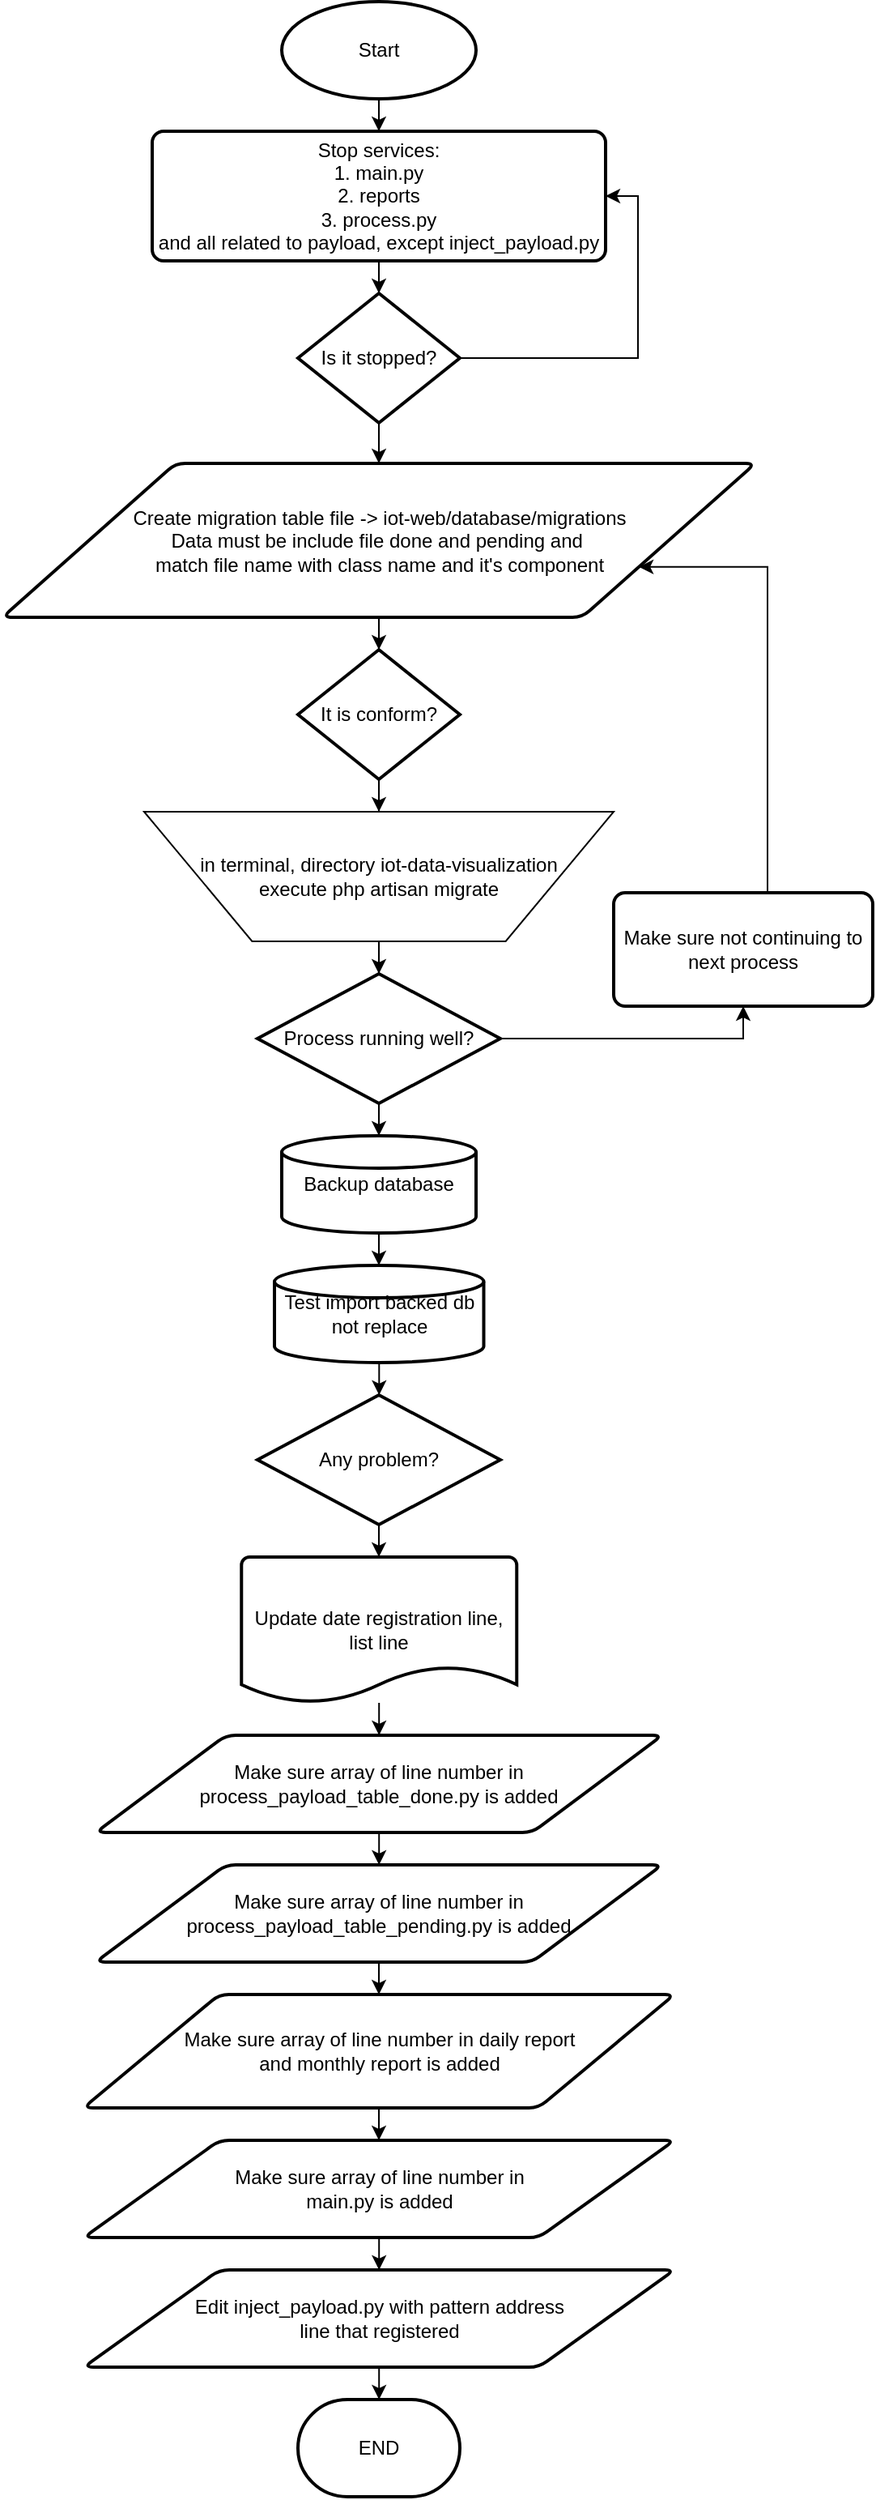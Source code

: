 <mxfile version="21.5.0" type="github">
  <diagram name="Page-1" id="hiKW9OneHqPQTSh_ymxS">
    <mxGraphModel dx="797" dy="397" grid="1" gridSize="10" guides="1" tooltips="1" connect="1" arrows="1" fold="1" page="1" pageScale="1" pageWidth="1100" pageHeight="850" math="0" shadow="0">
      <root>
        <mxCell id="0" />
        <mxCell id="1" parent="0" />
        <mxCell id="YPII3gAo9mIys5MfFpnn-56" value="" style="edgeStyle=orthogonalEdgeStyle;rounded=0;orthogonalLoop=1;jettySize=auto;html=1;" edge="1" parent="1" source="YPII3gAo9mIys5MfFpnn-2" target="YPII3gAo9mIys5MfFpnn-3">
          <mxGeometry relative="1" as="geometry" />
        </mxCell>
        <mxCell id="YPII3gAo9mIys5MfFpnn-2" value="Stop services:&lt;br&gt;1. main.py&lt;br&gt;2. reports&lt;br&gt;3. process.py&lt;br&gt;and all related to payload, except inject_payload.py" style="rounded=1;whiteSpace=wrap;html=1;absoluteArcSize=1;arcSize=14;strokeWidth=2;" vertex="1" parent="1">
          <mxGeometry x="400" y="100" width="280" height="80" as="geometry" />
        </mxCell>
        <mxCell id="YPII3gAo9mIys5MfFpnn-57" value="" style="edgeStyle=orthogonalEdgeStyle;rounded=0;orthogonalLoop=1;jettySize=auto;html=1;" edge="1" parent="1" source="YPII3gAo9mIys5MfFpnn-3" target="YPII3gAo9mIys5MfFpnn-7">
          <mxGeometry relative="1" as="geometry" />
        </mxCell>
        <mxCell id="YPII3gAo9mIys5MfFpnn-65" style="edgeStyle=orthogonalEdgeStyle;rounded=0;orthogonalLoop=1;jettySize=auto;html=1;entryX=1;entryY=0.5;entryDx=0;entryDy=0;exitX=1;exitY=0.5;exitDx=0;exitDy=0;exitPerimeter=0;" edge="1" parent="1" source="YPII3gAo9mIys5MfFpnn-3" target="YPII3gAo9mIys5MfFpnn-2">
          <mxGeometry relative="1" as="geometry">
            <Array as="points">
              <mxPoint x="700" y="240" />
              <mxPoint x="700" y="140" />
            </Array>
          </mxGeometry>
        </mxCell>
        <mxCell id="YPII3gAo9mIys5MfFpnn-3" value="Is it stopped?" style="strokeWidth=2;html=1;shape=mxgraph.flowchart.decision;whiteSpace=wrap;" vertex="1" parent="1">
          <mxGeometry x="490" y="200" width="100" height="80" as="geometry" />
        </mxCell>
        <mxCell id="YPII3gAo9mIys5MfFpnn-58" value="" style="edgeStyle=orthogonalEdgeStyle;rounded=0;orthogonalLoop=1;jettySize=auto;html=1;" edge="1" parent="1" source="YPII3gAo9mIys5MfFpnn-7" target="YPII3gAo9mIys5MfFpnn-9">
          <mxGeometry relative="1" as="geometry" />
        </mxCell>
        <mxCell id="YPII3gAo9mIys5MfFpnn-7" value="Create migration table file -&amp;gt; iot-web/database/migrations&lt;br&gt;Data must be include file done and pending and&amp;nbsp;&lt;br&gt;match file name with class name and it&#39;s component" style="shape=parallelogram;html=1;strokeWidth=2;perimeter=parallelogramPerimeter;whiteSpace=wrap;rounded=1;arcSize=12;size=0.23;" vertex="1" parent="1">
          <mxGeometry x="307.5" y="305" width="465" height="95" as="geometry" />
        </mxCell>
        <mxCell id="YPII3gAo9mIys5MfFpnn-20" value="" style="edgeStyle=orthogonalEdgeStyle;rounded=0;orthogonalLoop=1;jettySize=auto;html=1;" edge="1" parent="1" source="YPII3gAo9mIys5MfFpnn-9" target="YPII3gAo9mIys5MfFpnn-19">
          <mxGeometry relative="1" as="geometry" />
        </mxCell>
        <mxCell id="YPII3gAo9mIys5MfFpnn-9" value="It is conform?" style="strokeWidth=2;html=1;shape=mxgraph.flowchart.decision;whiteSpace=wrap;" vertex="1" parent="1">
          <mxGeometry x="490" y="420" width="100" height="80" as="geometry" />
        </mxCell>
        <mxCell id="YPII3gAo9mIys5MfFpnn-22" value="" style="edgeStyle=orthogonalEdgeStyle;rounded=0;orthogonalLoop=1;jettySize=auto;html=1;" edge="1" parent="1" source="YPII3gAo9mIys5MfFpnn-19" target="YPII3gAo9mIys5MfFpnn-21">
          <mxGeometry relative="1" as="geometry" />
        </mxCell>
        <mxCell id="YPII3gAo9mIys5MfFpnn-19" value="in terminal, directory iot-data-visualization&lt;br&gt;execute php artisan migrate" style="verticalLabelPosition=middle;verticalAlign=middle;html=1;shape=trapezoid;perimeter=trapezoidPerimeter;whiteSpace=wrap;size=0.23;arcSize=10;flipV=1;labelPosition=center;align=center;" vertex="1" parent="1">
          <mxGeometry x="395" y="520" width="290" height="80" as="geometry" />
        </mxCell>
        <mxCell id="YPII3gAo9mIys5MfFpnn-26" style="edgeStyle=orthogonalEdgeStyle;rounded=0;orthogonalLoop=1;jettySize=auto;html=1;entryX=0.5;entryY=1;entryDx=0;entryDy=0;" edge="1" parent="1" source="YPII3gAo9mIys5MfFpnn-21" target="YPII3gAo9mIys5MfFpnn-25">
          <mxGeometry relative="1" as="geometry" />
        </mxCell>
        <mxCell id="YPII3gAo9mIys5MfFpnn-59" value="" style="edgeStyle=orthogonalEdgeStyle;rounded=0;orthogonalLoop=1;jettySize=auto;html=1;" edge="1" parent="1" source="YPII3gAo9mIys5MfFpnn-21" target="YPII3gAo9mIys5MfFpnn-28">
          <mxGeometry relative="1" as="geometry" />
        </mxCell>
        <mxCell id="YPII3gAo9mIys5MfFpnn-21" value="Process running well?" style="strokeWidth=2;html=1;shape=mxgraph.flowchart.decision;whiteSpace=wrap;" vertex="1" parent="1">
          <mxGeometry x="465" y="620" width="150" height="80" as="geometry" />
        </mxCell>
        <mxCell id="YPII3gAo9mIys5MfFpnn-55" value="" style="edgeStyle=orthogonalEdgeStyle;rounded=0;orthogonalLoop=1;jettySize=auto;html=1;" edge="1" parent="1" source="YPII3gAo9mIys5MfFpnn-23" target="YPII3gAo9mIys5MfFpnn-2">
          <mxGeometry relative="1" as="geometry" />
        </mxCell>
        <mxCell id="YPII3gAo9mIys5MfFpnn-23" value="Start" style="strokeWidth=2;html=1;shape=mxgraph.flowchart.start_1;whiteSpace=wrap;" vertex="1" parent="1">
          <mxGeometry x="480" y="20" width="120" height="60" as="geometry" />
        </mxCell>
        <mxCell id="YPII3gAo9mIys5MfFpnn-27" style="edgeStyle=orthogonalEdgeStyle;rounded=0;orthogonalLoop=1;jettySize=auto;html=1;entryX=1;entryY=0.75;entryDx=0;entryDy=0;" edge="1" parent="1" source="YPII3gAo9mIys5MfFpnn-25" target="YPII3gAo9mIys5MfFpnn-7">
          <mxGeometry relative="1" as="geometry">
            <Array as="points">
              <mxPoint x="780" y="369" />
            </Array>
          </mxGeometry>
        </mxCell>
        <mxCell id="YPII3gAo9mIys5MfFpnn-25" value="Make sure not continuing to next process" style="rounded=1;whiteSpace=wrap;html=1;absoluteArcSize=1;arcSize=14;strokeWidth=2;" vertex="1" parent="1">
          <mxGeometry x="685" y="570" width="160" height="70" as="geometry" />
        </mxCell>
        <mxCell id="YPII3gAo9mIys5MfFpnn-60" value="" style="edgeStyle=orthogonalEdgeStyle;rounded=0;orthogonalLoop=1;jettySize=auto;html=1;" edge="1" parent="1" source="YPII3gAo9mIys5MfFpnn-28" target="YPII3gAo9mIys5MfFpnn-31">
          <mxGeometry relative="1" as="geometry" />
        </mxCell>
        <mxCell id="YPII3gAo9mIys5MfFpnn-28" value="Backup database" style="strokeWidth=2;html=1;shape=mxgraph.flowchart.database;whiteSpace=wrap;" vertex="1" parent="1">
          <mxGeometry x="480" y="720" width="120" height="60" as="geometry" />
        </mxCell>
        <mxCell id="YPII3gAo9mIys5MfFpnn-61" value="" style="edgeStyle=orthogonalEdgeStyle;rounded=0;orthogonalLoop=1;jettySize=auto;html=1;" edge="1" parent="1" source="YPII3gAo9mIys5MfFpnn-31" target="YPII3gAo9mIys5MfFpnn-34">
          <mxGeometry relative="1" as="geometry" />
        </mxCell>
        <mxCell id="YPII3gAo9mIys5MfFpnn-31" value="Test import backed db&lt;br&gt;not replace" style="strokeWidth=2;html=1;shape=mxgraph.flowchart.database;whiteSpace=wrap;" vertex="1" parent="1">
          <mxGeometry x="475.5" y="800" width="129.25" height="60" as="geometry" />
        </mxCell>
        <mxCell id="YPII3gAo9mIys5MfFpnn-62" value="" style="edgeStyle=orthogonalEdgeStyle;rounded=0;orthogonalLoop=1;jettySize=auto;html=1;" edge="1" parent="1" source="YPII3gAo9mIys5MfFpnn-34" target="YPII3gAo9mIys5MfFpnn-36">
          <mxGeometry relative="1" as="geometry" />
        </mxCell>
        <mxCell id="YPII3gAo9mIys5MfFpnn-34" value="Any problem?" style="strokeWidth=2;html=1;shape=mxgraph.flowchart.decision;whiteSpace=wrap;" vertex="1" parent="1">
          <mxGeometry x="465" y="880" width="150" height="80" as="geometry" />
        </mxCell>
        <mxCell id="YPII3gAo9mIys5MfFpnn-63" value="" style="edgeStyle=orthogonalEdgeStyle;rounded=0;orthogonalLoop=1;jettySize=auto;html=1;" edge="1" parent="1" source="YPII3gAo9mIys5MfFpnn-36" target="YPII3gAo9mIys5MfFpnn-40">
          <mxGeometry relative="1" as="geometry" />
        </mxCell>
        <mxCell id="YPII3gAo9mIys5MfFpnn-36" value="Update date registration line, list line" style="strokeWidth=2;html=1;shape=mxgraph.flowchart.document2;whiteSpace=wrap;size=0.25;" vertex="1" parent="1">
          <mxGeometry x="455.13" y="980" width="170" height="90" as="geometry" />
        </mxCell>
        <mxCell id="YPII3gAo9mIys5MfFpnn-43" value="" style="edgeStyle=orthogonalEdgeStyle;rounded=0;orthogonalLoop=1;jettySize=auto;html=1;" edge="1" parent="1" source="YPII3gAo9mIys5MfFpnn-40" target="YPII3gAo9mIys5MfFpnn-41">
          <mxGeometry relative="1" as="geometry" />
        </mxCell>
        <mxCell id="YPII3gAo9mIys5MfFpnn-40" value="Make sure array of line number in process_payload_table_done.py is added" style="shape=parallelogram;html=1;strokeWidth=2;perimeter=parallelogramPerimeter;whiteSpace=wrap;rounded=1;arcSize=12;size=0.23;" vertex="1" parent="1">
          <mxGeometry x="365.13" y="1090" width="350" height="60" as="geometry" />
        </mxCell>
        <mxCell id="YPII3gAo9mIys5MfFpnn-64" value="" style="edgeStyle=orthogonalEdgeStyle;rounded=0;orthogonalLoop=1;jettySize=auto;html=1;" edge="1" parent="1" source="YPII3gAo9mIys5MfFpnn-41" target="YPII3gAo9mIys5MfFpnn-44">
          <mxGeometry relative="1" as="geometry" />
        </mxCell>
        <mxCell id="YPII3gAo9mIys5MfFpnn-41" value="Make sure array of line number in process_payload_table_pending.py is added" style="shape=parallelogram;html=1;strokeWidth=2;perimeter=parallelogramPerimeter;whiteSpace=wrap;rounded=1;arcSize=12;size=0.23;" vertex="1" parent="1">
          <mxGeometry x="365" y="1170" width="350" height="60" as="geometry" />
        </mxCell>
        <mxCell id="YPII3gAo9mIys5MfFpnn-47" value="" style="edgeStyle=orthogonalEdgeStyle;rounded=0;orthogonalLoop=1;jettySize=auto;html=1;" edge="1" parent="1" source="YPII3gAo9mIys5MfFpnn-44" target="YPII3gAo9mIys5MfFpnn-46">
          <mxGeometry relative="1" as="geometry" />
        </mxCell>
        <mxCell id="YPII3gAo9mIys5MfFpnn-44" value="Make sure array of line number in daily report&lt;br&gt;and monthly report is added" style="shape=parallelogram;html=1;strokeWidth=2;perimeter=parallelogramPerimeter;whiteSpace=wrap;rounded=1;arcSize=12;size=0.23;" vertex="1" parent="1">
          <mxGeometry x="357.5" y="1250" width="365" height="70" as="geometry" />
        </mxCell>
        <mxCell id="YPII3gAo9mIys5MfFpnn-49" value="" style="edgeStyle=orthogonalEdgeStyle;rounded=0;orthogonalLoop=1;jettySize=auto;html=1;" edge="1" parent="1" source="YPII3gAo9mIys5MfFpnn-46" target="YPII3gAo9mIys5MfFpnn-48">
          <mxGeometry relative="1" as="geometry" />
        </mxCell>
        <mxCell id="YPII3gAo9mIys5MfFpnn-46" value="Make sure array of line number in&lt;br&gt;main.py is added" style="shape=parallelogram;html=1;strokeWidth=2;perimeter=parallelogramPerimeter;whiteSpace=wrap;rounded=1;arcSize=12;size=0.23;" vertex="1" parent="1">
          <mxGeometry x="357.63" y="1340" width="365" height="60" as="geometry" />
        </mxCell>
        <mxCell id="YPII3gAo9mIys5MfFpnn-51" value="" style="edgeStyle=orthogonalEdgeStyle;rounded=0;orthogonalLoop=1;jettySize=auto;html=1;" edge="1" parent="1" source="YPII3gAo9mIys5MfFpnn-48" target="YPII3gAo9mIys5MfFpnn-50">
          <mxGeometry relative="1" as="geometry" />
        </mxCell>
        <mxCell id="YPII3gAo9mIys5MfFpnn-48" value="Edit inject_payload.py with pattern address&lt;br&gt;line that registered" style="shape=parallelogram;html=1;strokeWidth=2;perimeter=parallelogramPerimeter;whiteSpace=wrap;rounded=1;arcSize=12;size=0.23;" vertex="1" parent="1">
          <mxGeometry x="357.63" y="1420" width="365" height="60" as="geometry" />
        </mxCell>
        <mxCell id="YPII3gAo9mIys5MfFpnn-50" value="END" style="strokeWidth=2;html=1;shape=mxgraph.flowchart.terminator;whiteSpace=wrap;" vertex="1" parent="1">
          <mxGeometry x="490" y="1500" width="100" height="60" as="geometry" />
        </mxCell>
      </root>
    </mxGraphModel>
  </diagram>
</mxfile>
